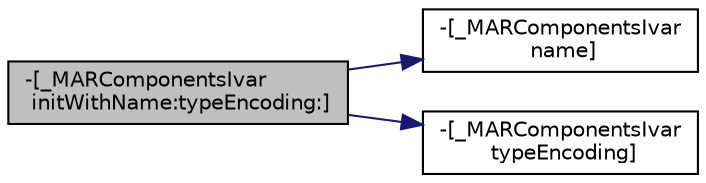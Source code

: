 digraph "-[_MARComponentsIvar initWithName:typeEncoding:]"
{
  edge [fontname="Helvetica",fontsize="10",labelfontname="Helvetica",labelfontsize="10"];
  node [fontname="Helvetica",fontsize="10",shape=record];
  rankdir="LR";
  Node3 [label="-[_MARComponentsIvar\l initWithName:typeEncoding:]",height=0.2,width=0.4,color="black", fillcolor="grey75", style="filled", fontcolor="black"];
  Node3 -> Node4 [color="midnightblue",fontsize="10",style="solid",fontname="Helvetica"];
  Node4 [label="-[_MARComponentsIvar\l name]",height=0.2,width=0.4,color="black", fillcolor="white", style="filled",URL="$interface___m_a_r_components_ivar.html#ab0c07ae9b4db51465fa12aba2990698b"];
  Node3 -> Node5 [color="midnightblue",fontsize="10",style="solid",fontname="Helvetica"];
  Node5 [label="-[_MARComponentsIvar\l typeEncoding]",height=0.2,width=0.4,color="black", fillcolor="white", style="filled",URL="$interface___m_a_r_components_ivar.html#acccf7268cb3cbc4c1d9f679525027ece"];
}
